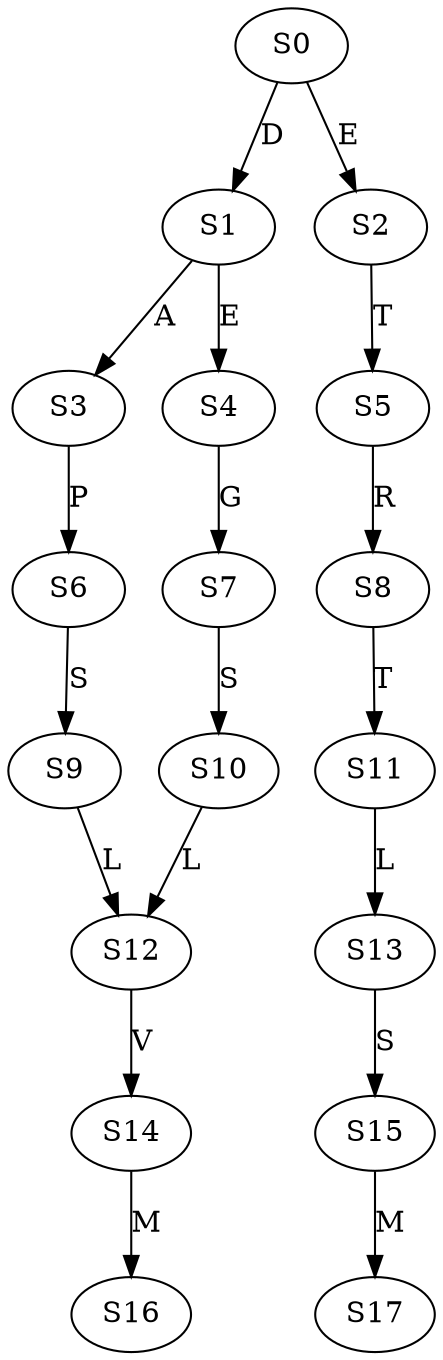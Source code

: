 strict digraph  {
	S0 -> S1 [ label = D ];
	S0 -> S2 [ label = E ];
	S1 -> S3 [ label = A ];
	S1 -> S4 [ label = E ];
	S2 -> S5 [ label = T ];
	S3 -> S6 [ label = P ];
	S4 -> S7 [ label = G ];
	S5 -> S8 [ label = R ];
	S6 -> S9 [ label = S ];
	S7 -> S10 [ label = S ];
	S8 -> S11 [ label = T ];
	S9 -> S12 [ label = L ];
	S10 -> S12 [ label = L ];
	S11 -> S13 [ label = L ];
	S12 -> S14 [ label = V ];
	S13 -> S15 [ label = S ];
	S14 -> S16 [ label = M ];
	S15 -> S17 [ label = M ];
}
